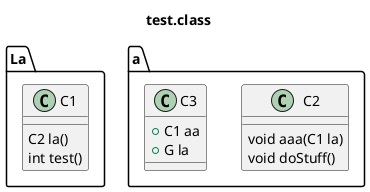 @startuml
title test.class
package La{
    class C1 {
        C2 la()
        int test()
       
    }
}
package a{
    class C2 {
        void aaa(C1 la)
        void doStuff()
    }
    class C3 {
        + C1 aa
        + G la
    }
}

@enduml
